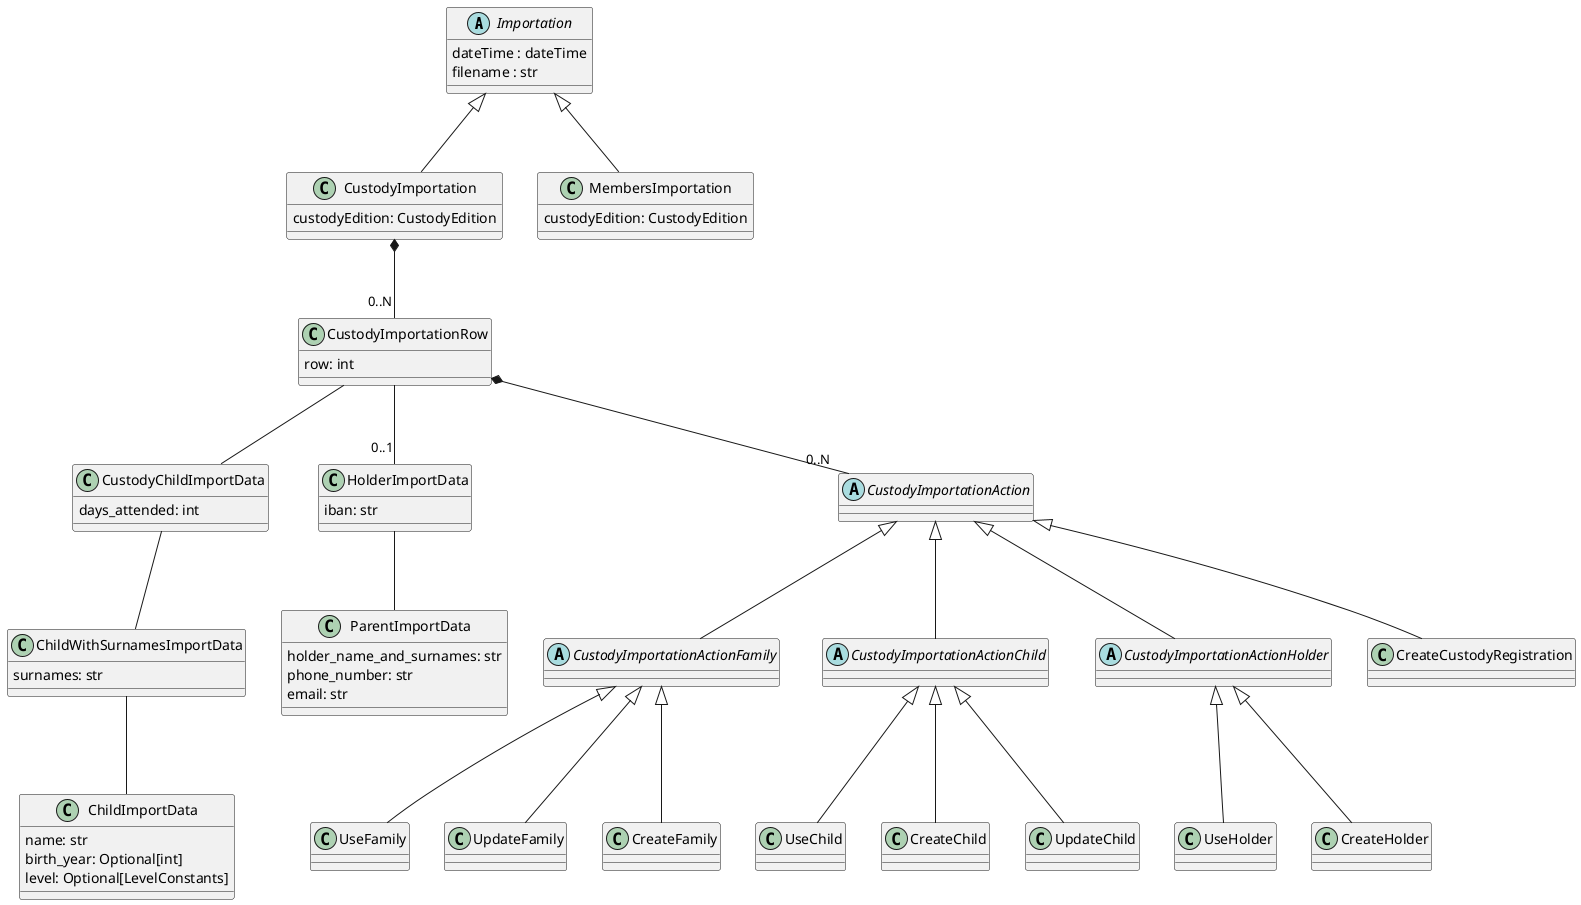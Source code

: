 @startuml
abstract class Importation {
    dateTime : dateTime
    filename : str
}
class CustodyImportation {
    custodyEdition: CustodyEdition
}
class MembersImportation {
    custodyEdition: CustodyEdition
}
class CustodyImportationRow {
    row: int
}
class CustodyChildImportData {
    days_attended: int
}
class HolderImportData {
    iban: str
}
class ChildWithSurnamesImportData {
    surnames: str
}
class ChildImportData {
    name: str
    birth_year: Optional[int]
    level: Optional[LevelConstants]
}
class ParentImportData {
    holder_name_and_surnames: str
    phone_number: str
    email: str
}
abstract class CustodyImportationAction
abstract class CustodyImportationActionFamily
abstract class CustodyImportationActionChild
abstract class CustodyImportationActionHolder
class UseFamily
class UpdateFamily
class CreateFamily
class UseChild
class CreateChild
class UpdateChild
class UseHolder
class CreateHolder
class CreateCustodyRegistration

Importation <|-- CustodyImportation: ""
Importation <|-- MembersImportation: ""

CustodyImportation *-- "0..N" CustodyImportationRow: ""

CustodyImportationRow -- CustodyChildImportData: ""
CustodyImportationRow -- "0..1" HolderImportData: ""
CustodyImportationRow *-- "0..N" CustodyImportationAction: ""

CustodyChildImportData -- ChildWithSurnamesImportData: ""
ChildWithSurnamesImportData -- ChildImportData: ""

HolderImportData -- ParentImportData: ""

CustodyImportationAction <|-- CustodyImportationActionFamily: ""
CustodyImportationAction <|-- CreateCustodyRegistration: ""
CustodyImportationAction <|-- CustodyImportationActionChild: ""
CustodyImportationAction <|-- CustodyImportationActionHolder: ""
CustodyImportationActionFamily <|-- UseFamily: ""
CustodyImportationActionFamily <|-- CreateFamily: ""
CustodyImportationActionFamily <|-- UpdateFamily: ""
CustodyImportationActionChild <|-- UseChild: ""
CustodyImportationActionChild <|-- CreateChild: ""
CustodyImportationActionChild <|-- UpdateChild: ""
CustodyImportationActionHolder <|-- UseHolder: ""
CustodyImportationActionHolder <|-- CreateHolder: ""
@enduml
